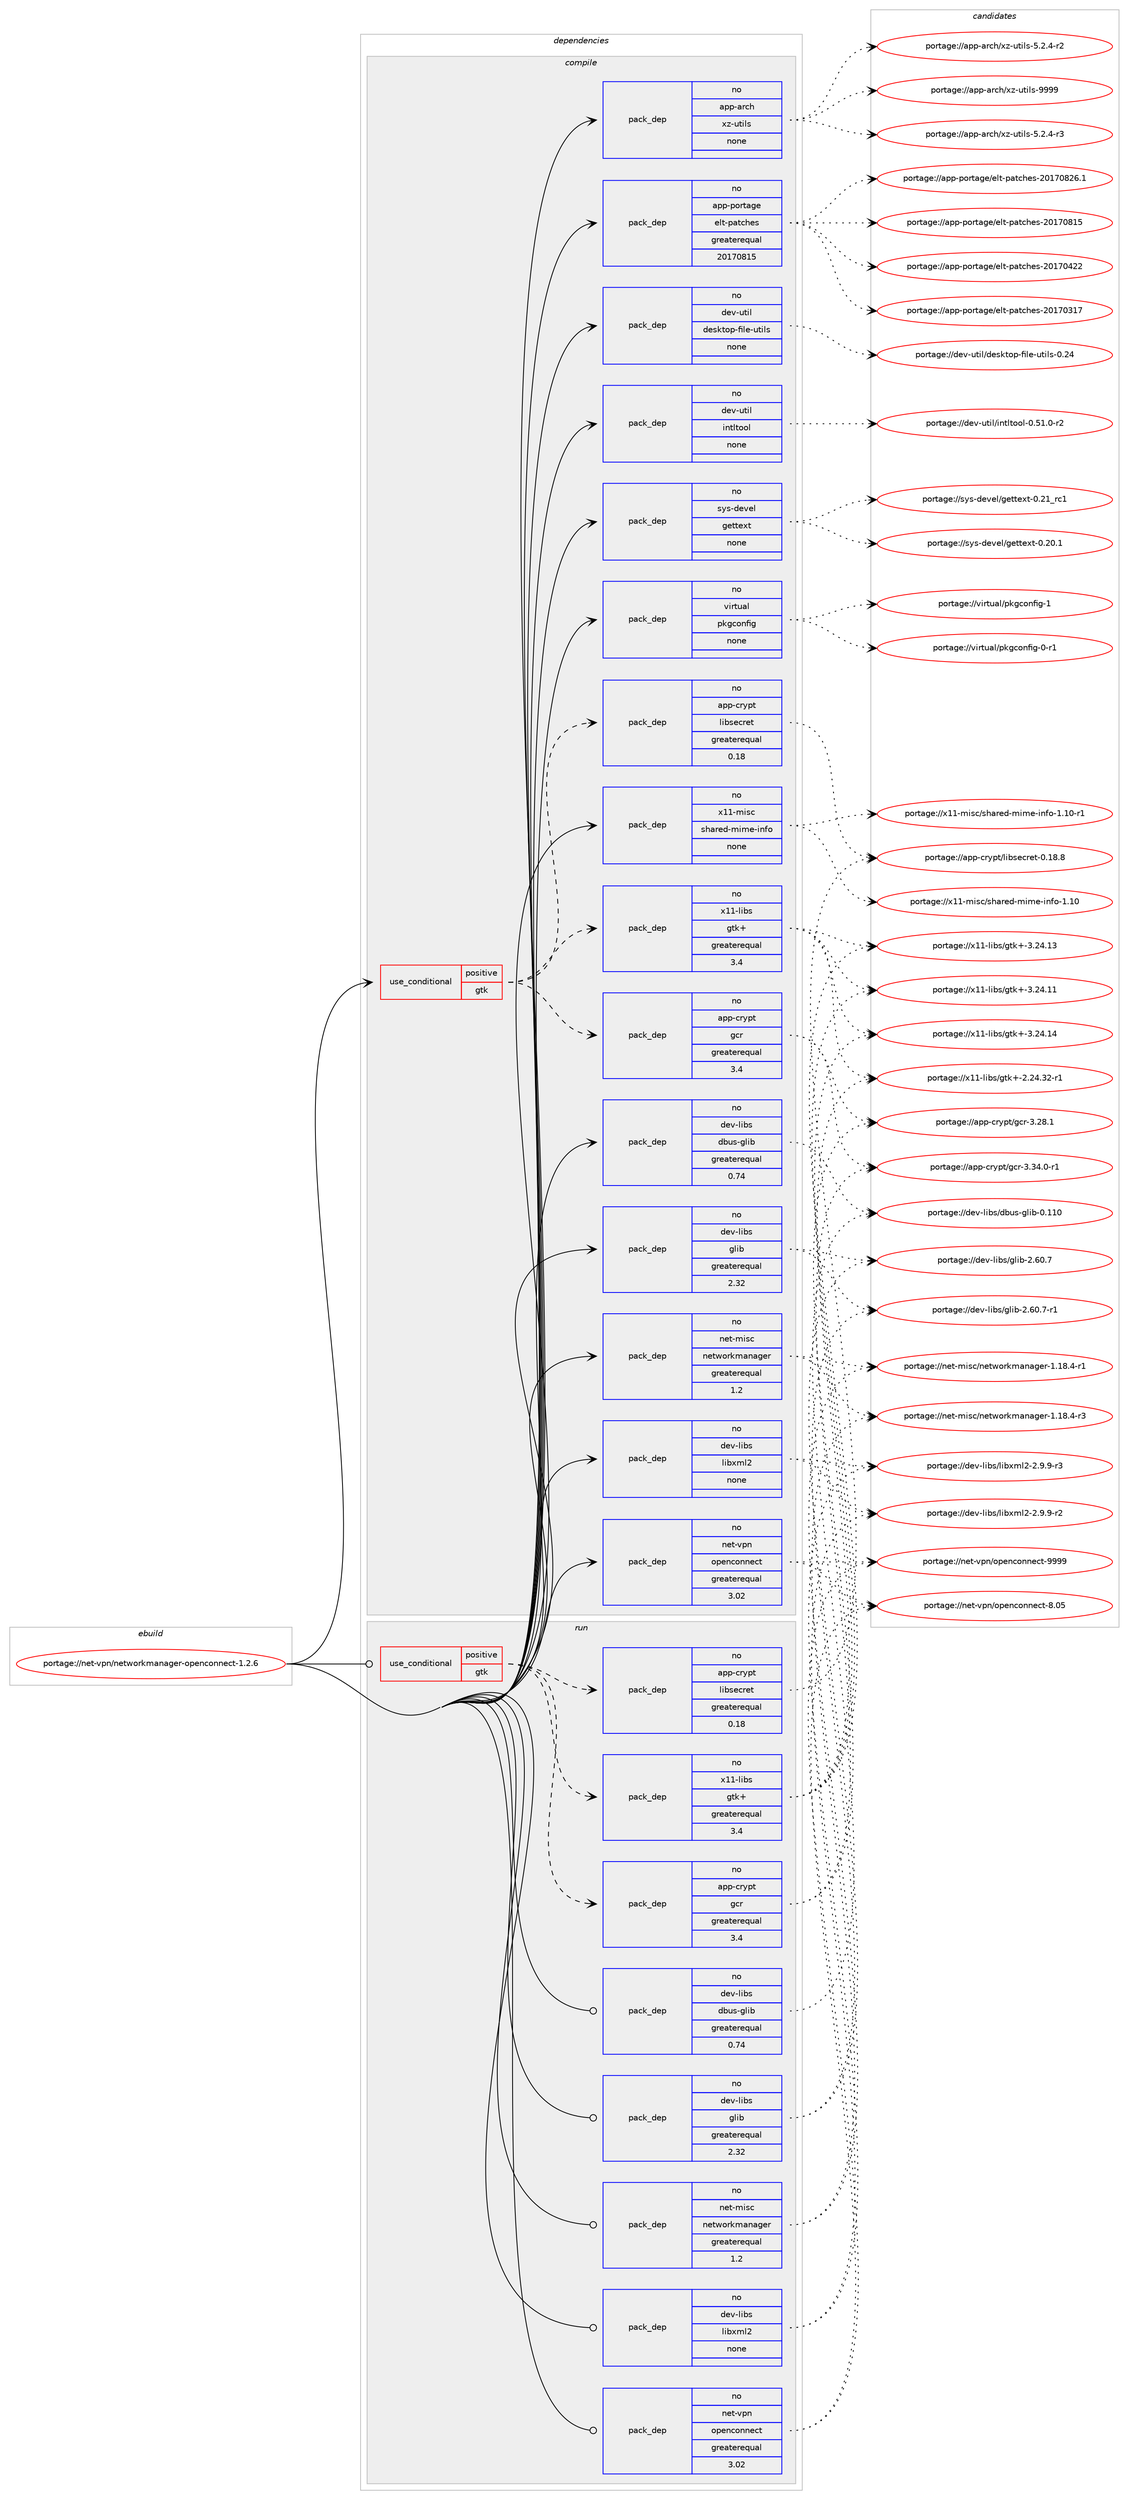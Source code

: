 digraph prolog {

# *************
# Graph options
# *************

newrank=true;
concentrate=true;
compound=true;
graph [rankdir=LR,fontname=Helvetica,fontsize=10,ranksep=1.5];#, ranksep=2.5, nodesep=0.2];
edge  [arrowhead=vee];
node  [fontname=Helvetica,fontsize=10];

# **********
# The ebuild
# **********

subgraph cluster_leftcol {
color=gray;
rank=same;
label=<<i>ebuild</i>>;
id [label="portage://net-vpn/networkmanager-openconnect-1.2.6", color=red, width=4, href="../net-vpn/networkmanager-openconnect-1.2.6.svg"];
}

# ****************
# The dependencies
# ****************

subgraph cluster_midcol {
color=gray;
label=<<i>dependencies</i>>;
subgraph cluster_compile {
fillcolor="#eeeeee";
style=filled;
label=<<i>compile</i>>;
subgraph cond19596 {
dependency101023 [label=<<TABLE BORDER="0" CELLBORDER="1" CELLSPACING="0" CELLPADDING="4"><TR><TD ROWSPAN="3" CELLPADDING="10">use_conditional</TD></TR><TR><TD>positive</TD></TR><TR><TD>gtk</TD></TR></TABLE>>, shape=none, color=red];
subgraph pack79658 {
dependency101024 [label=<<TABLE BORDER="0" CELLBORDER="1" CELLSPACING="0" CELLPADDING="4" WIDTH="220"><TR><TD ROWSPAN="6" CELLPADDING="30">pack_dep</TD></TR><TR><TD WIDTH="110">no</TD></TR><TR><TD>app-crypt</TD></TR><TR><TD>gcr</TD></TR><TR><TD>greaterequal</TD></TR><TR><TD>3.4</TD></TR></TABLE>>, shape=none, color=blue];
}
dependency101023:e -> dependency101024:w [weight=20,style="dashed",arrowhead="vee"];
subgraph pack79659 {
dependency101025 [label=<<TABLE BORDER="0" CELLBORDER="1" CELLSPACING="0" CELLPADDING="4" WIDTH="220"><TR><TD ROWSPAN="6" CELLPADDING="30">pack_dep</TD></TR><TR><TD WIDTH="110">no</TD></TR><TR><TD>app-crypt</TD></TR><TR><TD>libsecret</TD></TR><TR><TD>greaterequal</TD></TR><TR><TD>0.18</TD></TR></TABLE>>, shape=none, color=blue];
}
dependency101023:e -> dependency101025:w [weight=20,style="dashed",arrowhead="vee"];
subgraph pack79660 {
dependency101026 [label=<<TABLE BORDER="0" CELLBORDER="1" CELLSPACING="0" CELLPADDING="4" WIDTH="220"><TR><TD ROWSPAN="6" CELLPADDING="30">pack_dep</TD></TR><TR><TD WIDTH="110">no</TD></TR><TR><TD>x11-libs</TD></TR><TR><TD>gtk+</TD></TR><TR><TD>greaterequal</TD></TR><TR><TD>3.4</TD></TR></TABLE>>, shape=none, color=blue];
}
dependency101023:e -> dependency101026:w [weight=20,style="dashed",arrowhead="vee"];
}
id:e -> dependency101023:w [weight=20,style="solid",arrowhead="vee"];
subgraph pack79661 {
dependency101027 [label=<<TABLE BORDER="0" CELLBORDER="1" CELLSPACING="0" CELLPADDING="4" WIDTH="220"><TR><TD ROWSPAN="6" CELLPADDING="30">pack_dep</TD></TR><TR><TD WIDTH="110">no</TD></TR><TR><TD>app-arch</TD></TR><TR><TD>xz-utils</TD></TR><TR><TD>none</TD></TR><TR><TD></TD></TR></TABLE>>, shape=none, color=blue];
}
id:e -> dependency101027:w [weight=20,style="solid",arrowhead="vee"];
subgraph pack79662 {
dependency101028 [label=<<TABLE BORDER="0" CELLBORDER="1" CELLSPACING="0" CELLPADDING="4" WIDTH="220"><TR><TD ROWSPAN="6" CELLPADDING="30">pack_dep</TD></TR><TR><TD WIDTH="110">no</TD></TR><TR><TD>app-portage</TD></TR><TR><TD>elt-patches</TD></TR><TR><TD>greaterequal</TD></TR><TR><TD>20170815</TD></TR></TABLE>>, shape=none, color=blue];
}
id:e -> dependency101028:w [weight=20,style="solid",arrowhead="vee"];
subgraph pack79663 {
dependency101029 [label=<<TABLE BORDER="0" CELLBORDER="1" CELLSPACING="0" CELLPADDING="4" WIDTH="220"><TR><TD ROWSPAN="6" CELLPADDING="30">pack_dep</TD></TR><TR><TD WIDTH="110">no</TD></TR><TR><TD>dev-libs</TD></TR><TR><TD>dbus-glib</TD></TR><TR><TD>greaterequal</TD></TR><TR><TD>0.74</TD></TR></TABLE>>, shape=none, color=blue];
}
id:e -> dependency101029:w [weight=20,style="solid",arrowhead="vee"];
subgraph pack79664 {
dependency101030 [label=<<TABLE BORDER="0" CELLBORDER="1" CELLSPACING="0" CELLPADDING="4" WIDTH="220"><TR><TD ROWSPAN="6" CELLPADDING="30">pack_dep</TD></TR><TR><TD WIDTH="110">no</TD></TR><TR><TD>dev-libs</TD></TR><TR><TD>glib</TD></TR><TR><TD>greaterequal</TD></TR><TR><TD>2.32</TD></TR></TABLE>>, shape=none, color=blue];
}
id:e -> dependency101030:w [weight=20,style="solid",arrowhead="vee"];
subgraph pack79665 {
dependency101031 [label=<<TABLE BORDER="0" CELLBORDER="1" CELLSPACING="0" CELLPADDING="4" WIDTH="220"><TR><TD ROWSPAN="6" CELLPADDING="30">pack_dep</TD></TR><TR><TD WIDTH="110">no</TD></TR><TR><TD>dev-libs</TD></TR><TR><TD>libxml2</TD></TR><TR><TD>none</TD></TR><TR><TD></TD></TR></TABLE>>, shape=none, color=blue];
}
id:e -> dependency101031:w [weight=20,style="solid",arrowhead="vee"];
subgraph pack79666 {
dependency101032 [label=<<TABLE BORDER="0" CELLBORDER="1" CELLSPACING="0" CELLPADDING="4" WIDTH="220"><TR><TD ROWSPAN="6" CELLPADDING="30">pack_dep</TD></TR><TR><TD WIDTH="110">no</TD></TR><TR><TD>dev-util</TD></TR><TR><TD>desktop-file-utils</TD></TR><TR><TD>none</TD></TR><TR><TD></TD></TR></TABLE>>, shape=none, color=blue];
}
id:e -> dependency101032:w [weight=20,style="solid",arrowhead="vee"];
subgraph pack79667 {
dependency101033 [label=<<TABLE BORDER="0" CELLBORDER="1" CELLSPACING="0" CELLPADDING="4" WIDTH="220"><TR><TD ROWSPAN="6" CELLPADDING="30">pack_dep</TD></TR><TR><TD WIDTH="110">no</TD></TR><TR><TD>dev-util</TD></TR><TR><TD>intltool</TD></TR><TR><TD>none</TD></TR><TR><TD></TD></TR></TABLE>>, shape=none, color=blue];
}
id:e -> dependency101033:w [weight=20,style="solid",arrowhead="vee"];
subgraph pack79668 {
dependency101034 [label=<<TABLE BORDER="0" CELLBORDER="1" CELLSPACING="0" CELLPADDING="4" WIDTH="220"><TR><TD ROWSPAN="6" CELLPADDING="30">pack_dep</TD></TR><TR><TD WIDTH="110">no</TD></TR><TR><TD>net-misc</TD></TR><TR><TD>networkmanager</TD></TR><TR><TD>greaterequal</TD></TR><TR><TD>1.2</TD></TR></TABLE>>, shape=none, color=blue];
}
id:e -> dependency101034:w [weight=20,style="solid",arrowhead="vee"];
subgraph pack79669 {
dependency101035 [label=<<TABLE BORDER="0" CELLBORDER="1" CELLSPACING="0" CELLPADDING="4" WIDTH="220"><TR><TD ROWSPAN="6" CELLPADDING="30">pack_dep</TD></TR><TR><TD WIDTH="110">no</TD></TR><TR><TD>net-vpn</TD></TR><TR><TD>openconnect</TD></TR><TR><TD>greaterequal</TD></TR><TR><TD>3.02</TD></TR></TABLE>>, shape=none, color=blue];
}
id:e -> dependency101035:w [weight=20,style="solid",arrowhead="vee"];
subgraph pack79670 {
dependency101036 [label=<<TABLE BORDER="0" CELLBORDER="1" CELLSPACING="0" CELLPADDING="4" WIDTH="220"><TR><TD ROWSPAN="6" CELLPADDING="30">pack_dep</TD></TR><TR><TD WIDTH="110">no</TD></TR><TR><TD>sys-devel</TD></TR><TR><TD>gettext</TD></TR><TR><TD>none</TD></TR><TR><TD></TD></TR></TABLE>>, shape=none, color=blue];
}
id:e -> dependency101036:w [weight=20,style="solid",arrowhead="vee"];
subgraph pack79671 {
dependency101037 [label=<<TABLE BORDER="0" CELLBORDER="1" CELLSPACING="0" CELLPADDING="4" WIDTH="220"><TR><TD ROWSPAN="6" CELLPADDING="30">pack_dep</TD></TR><TR><TD WIDTH="110">no</TD></TR><TR><TD>virtual</TD></TR><TR><TD>pkgconfig</TD></TR><TR><TD>none</TD></TR><TR><TD></TD></TR></TABLE>>, shape=none, color=blue];
}
id:e -> dependency101037:w [weight=20,style="solid",arrowhead="vee"];
subgraph pack79672 {
dependency101038 [label=<<TABLE BORDER="0" CELLBORDER="1" CELLSPACING="0" CELLPADDING="4" WIDTH="220"><TR><TD ROWSPAN="6" CELLPADDING="30">pack_dep</TD></TR><TR><TD WIDTH="110">no</TD></TR><TR><TD>x11-misc</TD></TR><TR><TD>shared-mime-info</TD></TR><TR><TD>none</TD></TR><TR><TD></TD></TR></TABLE>>, shape=none, color=blue];
}
id:e -> dependency101038:w [weight=20,style="solid",arrowhead="vee"];
}
subgraph cluster_compileandrun {
fillcolor="#eeeeee";
style=filled;
label=<<i>compile and run</i>>;
}
subgraph cluster_run {
fillcolor="#eeeeee";
style=filled;
label=<<i>run</i>>;
subgraph cond19597 {
dependency101039 [label=<<TABLE BORDER="0" CELLBORDER="1" CELLSPACING="0" CELLPADDING="4"><TR><TD ROWSPAN="3" CELLPADDING="10">use_conditional</TD></TR><TR><TD>positive</TD></TR><TR><TD>gtk</TD></TR></TABLE>>, shape=none, color=red];
subgraph pack79673 {
dependency101040 [label=<<TABLE BORDER="0" CELLBORDER="1" CELLSPACING="0" CELLPADDING="4" WIDTH="220"><TR><TD ROWSPAN="6" CELLPADDING="30">pack_dep</TD></TR><TR><TD WIDTH="110">no</TD></TR><TR><TD>app-crypt</TD></TR><TR><TD>gcr</TD></TR><TR><TD>greaterequal</TD></TR><TR><TD>3.4</TD></TR></TABLE>>, shape=none, color=blue];
}
dependency101039:e -> dependency101040:w [weight=20,style="dashed",arrowhead="vee"];
subgraph pack79674 {
dependency101041 [label=<<TABLE BORDER="0" CELLBORDER="1" CELLSPACING="0" CELLPADDING="4" WIDTH="220"><TR><TD ROWSPAN="6" CELLPADDING="30">pack_dep</TD></TR><TR><TD WIDTH="110">no</TD></TR><TR><TD>app-crypt</TD></TR><TR><TD>libsecret</TD></TR><TR><TD>greaterequal</TD></TR><TR><TD>0.18</TD></TR></TABLE>>, shape=none, color=blue];
}
dependency101039:e -> dependency101041:w [weight=20,style="dashed",arrowhead="vee"];
subgraph pack79675 {
dependency101042 [label=<<TABLE BORDER="0" CELLBORDER="1" CELLSPACING="0" CELLPADDING="4" WIDTH="220"><TR><TD ROWSPAN="6" CELLPADDING="30">pack_dep</TD></TR><TR><TD WIDTH="110">no</TD></TR><TR><TD>x11-libs</TD></TR><TR><TD>gtk+</TD></TR><TR><TD>greaterequal</TD></TR><TR><TD>3.4</TD></TR></TABLE>>, shape=none, color=blue];
}
dependency101039:e -> dependency101042:w [weight=20,style="dashed",arrowhead="vee"];
}
id:e -> dependency101039:w [weight=20,style="solid",arrowhead="odot"];
subgraph pack79676 {
dependency101043 [label=<<TABLE BORDER="0" CELLBORDER="1" CELLSPACING="0" CELLPADDING="4" WIDTH="220"><TR><TD ROWSPAN="6" CELLPADDING="30">pack_dep</TD></TR><TR><TD WIDTH="110">no</TD></TR><TR><TD>dev-libs</TD></TR><TR><TD>dbus-glib</TD></TR><TR><TD>greaterequal</TD></TR><TR><TD>0.74</TD></TR></TABLE>>, shape=none, color=blue];
}
id:e -> dependency101043:w [weight=20,style="solid",arrowhead="odot"];
subgraph pack79677 {
dependency101044 [label=<<TABLE BORDER="0" CELLBORDER="1" CELLSPACING="0" CELLPADDING="4" WIDTH="220"><TR><TD ROWSPAN="6" CELLPADDING="30">pack_dep</TD></TR><TR><TD WIDTH="110">no</TD></TR><TR><TD>dev-libs</TD></TR><TR><TD>glib</TD></TR><TR><TD>greaterequal</TD></TR><TR><TD>2.32</TD></TR></TABLE>>, shape=none, color=blue];
}
id:e -> dependency101044:w [weight=20,style="solid",arrowhead="odot"];
subgraph pack79678 {
dependency101045 [label=<<TABLE BORDER="0" CELLBORDER="1" CELLSPACING="0" CELLPADDING="4" WIDTH="220"><TR><TD ROWSPAN="6" CELLPADDING="30">pack_dep</TD></TR><TR><TD WIDTH="110">no</TD></TR><TR><TD>dev-libs</TD></TR><TR><TD>libxml2</TD></TR><TR><TD>none</TD></TR><TR><TD></TD></TR></TABLE>>, shape=none, color=blue];
}
id:e -> dependency101045:w [weight=20,style="solid",arrowhead="odot"];
subgraph pack79679 {
dependency101046 [label=<<TABLE BORDER="0" CELLBORDER="1" CELLSPACING="0" CELLPADDING="4" WIDTH="220"><TR><TD ROWSPAN="6" CELLPADDING="30">pack_dep</TD></TR><TR><TD WIDTH="110">no</TD></TR><TR><TD>net-misc</TD></TR><TR><TD>networkmanager</TD></TR><TR><TD>greaterequal</TD></TR><TR><TD>1.2</TD></TR></TABLE>>, shape=none, color=blue];
}
id:e -> dependency101046:w [weight=20,style="solid",arrowhead="odot"];
subgraph pack79680 {
dependency101047 [label=<<TABLE BORDER="0" CELLBORDER="1" CELLSPACING="0" CELLPADDING="4" WIDTH="220"><TR><TD ROWSPAN="6" CELLPADDING="30">pack_dep</TD></TR><TR><TD WIDTH="110">no</TD></TR><TR><TD>net-vpn</TD></TR><TR><TD>openconnect</TD></TR><TR><TD>greaterequal</TD></TR><TR><TD>3.02</TD></TR></TABLE>>, shape=none, color=blue];
}
id:e -> dependency101047:w [weight=20,style="solid",arrowhead="odot"];
}
}

# **************
# The candidates
# **************

subgraph cluster_choices {
rank=same;
color=gray;
label=<<i>candidates</i>>;

subgraph choice79658 {
color=black;
nodesep=1;
choice9711211245991141211121164710399114455146515246484511449 [label="portage://app-crypt/gcr-3.34.0-r1", color=red, width=4,href="../app-crypt/gcr-3.34.0-r1.svg"];
choice971121124599114121112116471039911445514650564649 [label="portage://app-crypt/gcr-3.28.1", color=red, width=4,href="../app-crypt/gcr-3.28.1.svg"];
dependency101024:e -> choice9711211245991141211121164710399114455146515246484511449:w [style=dotted,weight="100"];
dependency101024:e -> choice971121124599114121112116471039911445514650564649:w [style=dotted,weight="100"];
}
subgraph choice79659 {
color=black;
nodesep=1;
choice97112112459911412111211647108105981151019911410111645484649564656 [label="portage://app-crypt/libsecret-0.18.8", color=red, width=4,href="../app-crypt/libsecret-0.18.8.svg"];
dependency101025:e -> choice97112112459911412111211647108105981151019911410111645484649564656:w [style=dotted,weight="100"];
}
subgraph choice79660 {
color=black;
nodesep=1;
choice1204949451081059811547103116107434551465052464952 [label="portage://x11-libs/gtk+-3.24.14", color=red, width=4,href="../x11-libs/gtk+-3.24.14.svg"];
choice1204949451081059811547103116107434551465052464951 [label="portage://x11-libs/gtk+-3.24.13", color=red, width=4,href="../x11-libs/gtk+-3.24.13.svg"];
choice1204949451081059811547103116107434551465052464949 [label="portage://x11-libs/gtk+-3.24.11", color=red, width=4,href="../x11-libs/gtk+-3.24.11.svg"];
choice12049494510810598115471031161074345504650524651504511449 [label="portage://x11-libs/gtk+-2.24.32-r1", color=red, width=4,href="../x11-libs/gtk+-2.24.32-r1.svg"];
dependency101026:e -> choice1204949451081059811547103116107434551465052464952:w [style=dotted,weight="100"];
dependency101026:e -> choice1204949451081059811547103116107434551465052464951:w [style=dotted,weight="100"];
dependency101026:e -> choice1204949451081059811547103116107434551465052464949:w [style=dotted,weight="100"];
dependency101026:e -> choice12049494510810598115471031161074345504650524651504511449:w [style=dotted,weight="100"];
}
subgraph choice79661 {
color=black;
nodesep=1;
choice9711211245971149910447120122451171161051081154557575757 [label="portage://app-arch/xz-utils-9999", color=red, width=4,href="../app-arch/xz-utils-9999.svg"];
choice9711211245971149910447120122451171161051081154553465046524511451 [label="portage://app-arch/xz-utils-5.2.4-r3", color=red, width=4,href="../app-arch/xz-utils-5.2.4-r3.svg"];
choice9711211245971149910447120122451171161051081154553465046524511450 [label="portage://app-arch/xz-utils-5.2.4-r2", color=red, width=4,href="../app-arch/xz-utils-5.2.4-r2.svg"];
dependency101027:e -> choice9711211245971149910447120122451171161051081154557575757:w [style=dotted,weight="100"];
dependency101027:e -> choice9711211245971149910447120122451171161051081154553465046524511451:w [style=dotted,weight="100"];
dependency101027:e -> choice9711211245971149910447120122451171161051081154553465046524511450:w [style=dotted,weight="100"];
}
subgraph choice79662 {
color=black;
nodesep=1;
choice971121124511211111411697103101471011081164511297116991041011154550484955485650544649 [label="portage://app-portage/elt-patches-20170826.1", color=red, width=4,href="../app-portage/elt-patches-20170826.1.svg"];
choice97112112451121111141169710310147101108116451129711699104101115455048495548564953 [label="portage://app-portage/elt-patches-20170815", color=red, width=4,href="../app-portage/elt-patches-20170815.svg"];
choice97112112451121111141169710310147101108116451129711699104101115455048495548525050 [label="portage://app-portage/elt-patches-20170422", color=red, width=4,href="../app-portage/elt-patches-20170422.svg"];
choice97112112451121111141169710310147101108116451129711699104101115455048495548514955 [label="portage://app-portage/elt-patches-20170317", color=red, width=4,href="../app-portage/elt-patches-20170317.svg"];
dependency101028:e -> choice971121124511211111411697103101471011081164511297116991041011154550484955485650544649:w [style=dotted,weight="100"];
dependency101028:e -> choice97112112451121111141169710310147101108116451129711699104101115455048495548564953:w [style=dotted,weight="100"];
dependency101028:e -> choice97112112451121111141169710310147101108116451129711699104101115455048495548525050:w [style=dotted,weight="100"];
dependency101028:e -> choice97112112451121111141169710310147101108116451129711699104101115455048495548514955:w [style=dotted,weight="100"];
}
subgraph choice79663 {
color=black;
nodesep=1;
choice100101118451081059811547100981171154510310810598454846494948 [label="portage://dev-libs/dbus-glib-0.110", color=red, width=4,href="../dev-libs/dbus-glib-0.110.svg"];
dependency101029:e -> choice100101118451081059811547100981171154510310810598454846494948:w [style=dotted,weight="100"];
}
subgraph choice79664 {
color=black;
nodesep=1;
choice10010111845108105981154710310810598455046544846554511449 [label="portage://dev-libs/glib-2.60.7-r1", color=red, width=4,href="../dev-libs/glib-2.60.7-r1.svg"];
choice1001011184510810598115471031081059845504654484655 [label="portage://dev-libs/glib-2.60.7", color=red, width=4,href="../dev-libs/glib-2.60.7.svg"];
dependency101030:e -> choice10010111845108105981154710310810598455046544846554511449:w [style=dotted,weight="100"];
dependency101030:e -> choice1001011184510810598115471031081059845504654484655:w [style=dotted,weight="100"];
}
subgraph choice79665 {
color=black;
nodesep=1;
choice10010111845108105981154710810598120109108504550465746574511451 [label="portage://dev-libs/libxml2-2.9.9-r3", color=red, width=4,href="../dev-libs/libxml2-2.9.9-r3.svg"];
choice10010111845108105981154710810598120109108504550465746574511450 [label="portage://dev-libs/libxml2-2.9.9-r2", color=red, width=4,href="../dev-libs/libxml2-2.9.9-r2.svg"];
dependency101031:e -> choice10010111845108105981154710810598120109108504550465746574511451:w [style=dotted,weight="100"];
dependency101031:e -> choice10010111845108105981154710810598120109108504550465746574511450:w [style=dotted,weight="100"];
}
subgraph choice79666 {
color=black;
nodesep=1;
choice100101118451171161051084710010111510711611111245102105108101451171161051081154548465052 [label="portage://dev-util/desktop-file-utils-0.24", color=red, width=4,href="../dev-util/desktop-file-utils-0.24.svg"];
dependency101032:e -> choice100101118451171161051084710010111510711611111245102105108101451171161051081154548465052:w [style=dotted,weight="100"];
}
subgraph choice79667 {
color=black;
nodesep=1;
choice1001011184511711610510847105110116108116111111108454846534946484511450 [label="portage://dev-util/intltool-0.51.0-r2", color=red, width=4,href="../dev-util/intltool-0.51.0-r2.svg"];
dependency101033:e -> choice1001011184511711610510847105110116108116111111108454846534946484511450:w [style=dotted,weight="100"];
}
subgraph choice79668 {
color=black;
nodesep=1;
choice1101011164510910511599471101011161191111141071099711097103101114454946495646524511451 [label="portage://net-misc/networkmanager-1.18.4-r3", color=red, width=4,href="../net-misc/networkmanager-1.18.4-r3.svg"];
choice1101011164510910511599471101011161191111141071099711097103101114454946495646524511449 [label="portage://net-misc/networkmanager-1.18.4-r1", color=red, width=4,href="../net-misc/networkmanager-1.18.4-r1.svg"];
dependency101034:e -> choice1101011164510910511599471101011161191111141071099711097103101114454946495646524511451:w [style=dotted,weight="100"];
dependency101034:e -> choice1101011164510910511599471101011161191111141071099711097103101114454946495646524511449:w [style=dotted,weight="100"];
}
subgraph choice79669 {
color=black;
nodesep=1;
choice110101116451181121104711111210111099111110110101991164557575757 [label="portage://net-vpn/openconnect-9999", color=red, width=4,href="../net-vpn/openconnect-9999.svg"];
choice110101116451181121104711111210111099111110110101991164556464853 [label="portage://net-vpn/openconnect-8.05", color=red, width=4,href="../net-vpn/openconnect-8.05.svg"];
dependency101035:e -> choice110101116451181121104711111210111099111110110101991164557575757:w [style=dotted,weight="100"];
dependency101035:e -> choice110101116451181121104711111210111099111110110101991164556464853:w [style=dotted,weight="100"];
}
subgraph choice79670 {
color=black;
nodesep=1;
choice11512111545100101118101108471031011161161011201164548465049951149949 [label="portage://sys-devel/gettext-0.21_rc1", color=red, width=4,href="../sys-devel/gettext-0.21_rc1.svg"];
choice115121115451001011181011084710310111611610112011645484650484649 [label="portage://sys-devel/gettext-0.20.1", color=red, width=4,href="../sys-devel/gettext-0.20.1.svg"];
dependency101036:e -> choice11512111545100101118101108471031011161161011201164548465049951149949:w [style=dotted,weight="100"];
dependency101036:e -> choice115121115451001011181011084710310111611610112011645484650484649:w [style=dotted,weight="100"];
}
subgraph choice79671 {
color=black;
nodesep=1;
choice1181051141161179710847112107103991111101021051034549 [label="portage://virtual/pkgconfig-1", color=red, width=4,href="../virtual/pkgconfig-1.svg"];
choice11810511411611797108471121071039911111010210510345484511449 [label="portage://virtual/pkgconfig-0-r1", color=red, width=4,href="../virtual/pkgconfig-0-r1.svg"];
dependency101037:e -> choice1181051141161179710847112107103991111101021051034549:w [style=dotted,weight="100"];
dependency101037:e -> choice11810511411611797108471121071039911111010210510345484511449:w [style=dotted,weight="100"];
}
subgraph choice79672 {
color=black;
nodesep=1;
choice120494945109105115994711510497114101100451091051091014510511010211145494649484511449 [label="portage://x11-misc/shared-mime-info-1.10-r1", color=red, width=4,href="../x11-misc/shared-mime-info-1.10-r1.svg"];
choice12049494510910511599471151049711410110045109105109101451051101021114549464948 [label="portage://x11-misc/shared-mime-info-1.10", color=red, width=4,href="../x11-misc/shared-mime-info-1.10.svg"];
dependency101038:e -> choice120494945109105115994711510497114101100451091051091014510511010211145494649484511449:w [style=dotted,weight="100"];
dependency101038:e -> choice12049494510910511599471151049711410110045109105109101451051101021114549464948:w [style=dotted,weight="100"];
}
subgraph choice79673 {
color=black;
nodesep=1;
choice9711211245991141211121164710399114455146515246484511449 [label="portage://app-crypt/gcr-3.34.0-r1", color=red, width=4,href="../app-crypt/gcr-3.34.0-r1.svg"];
choice971121124599114121112116471039911445514650564649 [label="portage://app-crypt/gcr-3.28.1", color=red, width=4,href="../app-crypt/gcr-3.28.1.svg"];
dependency101040:e -> choice9711211245991141211121164710399114455146515246484511449:w [style=dotted,weight="100"];
dependency101040:e -> choice971121124599114121112116471039911445514650564649:w [style=dotted,weight="100"];
}
subgraph choice79674 {
color=black;
nodesep=1;
choice97112112459911412111211647108105981151019911410111645484649564656 [label="portage://app-crypt/libsecret-0.18.8", color=red, width=4,href="../app-crypt/libsecret-0.18.8.svg"];
dependency101041:e -> choice97112112459911412111211647108105981151019911410111645484649564656:w [style=dotted,weight="100"];
}
subgraph choice79675 {
color=black;
nodesep=1;
choice1204949451081059811547103116107434551465052464952 [label="portage://x11-libs/gtk+-3.24.14", color=red, width=4,href="../x11-libs/gtk+-3.24.14.svg"];
choice1204949451081059811547103116107434551465052464951 [label="portage://x11-libs/gtk+-3.24.13", color=red, width=4,href="../x11-libs/gtk+-3.24.13.svg"];
choice1204949451081059811547103116107434551465052464949 [label="portage://x11-libs/gtk+-3.24.11", color=red, width=4,href="../x11-libs/gtk+-3.24.11.svg"];
choice12049494510810598115471031161074345504650524651504511449 [label="portage://x11-libs/gtk+-2.24.32-r1", color=red, width=4,href="../x11-libs/gtk+-2.24.32-r1.svg"];
dependency101042:e -> choice1204949451081059811547103116107434551465052464952:w [style=dotted,weight="100"];
dependency101042:e -> choice1204949451081059811547103116107434551465052464951:w [style=dotted,weight="100"];
dependency101042:e -> choice1204949451081059811547103116107434551465052464949:w [style=dotted,weight="100"];
dependency101042:e -> choice12049494510810598115471031161074345504650524651504511449:w [style=dotted,weight="100"];
}
subgraph choice79676 {
color=black;
nodesep=1;
choice100101118451081059811547100981171154510310810598454846494948 [label="portage://dev-libs/dbus-glib-0.110", color=red, width=4,href="../dev-libs/dbus-glib-0.110.svg"];
dependency101043:e -> choice100101118451081059811547100981171154510310810598454846494948:w [style=dotted,weight="100"];
}
subgraph choice79677 {
color=black;
nodesep=1;
choice10010111845108105981154710310810598455046544846554511449 [label="portage://dev-libs/glib-2.60.7-r1", color=red, width=4,href="../dev-libs/glib-2.60.7-r1.svg"];
choice1001011184510810598115471031081059845504654484655 [label="portage://dev-libs/glib-2.60.7", color=red, width=4,href="../dev-libs/glib-2.60.7.svg"];
dependency101044:e -> choice10010111845108105981154710310810598455046544846554511449:w [style=dotted,weight="100"];
dependency101044:e -> choice1001011184510810598115471031081059845504654484655:w [style=dotted,weight="100"];
}
subgraph choice79678 {
color=black;
nodesep=1;
choice10010111845108105981154710810598120109108504550465746574511451 [label="portage://dev-libs/libxml2-2.9.9-r3", color=red, width=4,href="../dev-libs/libxml2-2.9.9-r3.svg"];
choice10010111845108105981154710810598120109108504550465746574511450 [label="portage://dev-libs/libxml2-2.9.9-r2", color=red, width=4,href="../dev-libs/libxml2-2.9.9-r2.svg"];
dependency101045:e -> choice10010111845108105981154710810598120109108504550465746574511451:w [style=dotted,weight="100"];
dependency101045:e -> choice10010111845108105981154710810598120109108504550465746574511450:w [style=dotted,weight="100"];
}
subgraph choice79679 {
color=black;
nodesep=1;
choice1101011164510910511599471101011161191111141071099711097103101114454946495646524511451 [label="portage://net-misc/networkmanager-1.18.4-r3", color=red, width=4,href="../net-misc/networkmanager-1.18.4-r3.svg"];
choice1101011164510910511599471101011161191111141071099711097103101114454946495646524511449 [label="portage://net-misc/networkmanager-1.18.4-r1", color=red, width=4,href="../net-misc/networkmanager-1.18.4-r1.svg"];
dependency101046:e -> choice1101011164510910511599471101011161191111141071099711097103101114454946495646524511451:w [style=dotted,weight="100"];
dependency101046:e -> choice1101011164510910511599471101011161191111141071099711097103101114454946495646524511449:w [style=dotted,weight="100"];
}
subgraph choice79680 {
color=black;
nodesep=1;
choice110101116451181121104711111210111099111110110101991164557575757 [label="portage://net-vpn/openconnect-9999", color=red, width=4,href="../net-vpn/openconnect-9999.svg"];
choice110101116451181121104711111210111099111110110101991164556464853 [label="portage://net-vpn/openconnect-8.05", color=red, width=4,href="../net-vpn/openconnect-8.05.svg"];
dependency101047:e -> choice110101116451181121104711111210111099111110110101991164557575757:w [style=dotted,weight="100"];
dependency101047:e -> choice110101116451181121104711111210111099111110110101991164556464853:w [style=dotted,weight="100"];
}
}

}
